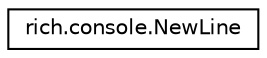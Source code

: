 digraph "Graphical Class Hierarchy"
{
 // LATEX_PDF_SIZE
  edge [fontname="Helvetica",fontsize="10",labelfontname="Helvetica",labelfontsize="10"];
  node [fontname="Helvetica",fontsize="10",shape=record];
  rankdir="LR";
  Node0 [label="rich.console.NewLine",height=0.2,width=0.4,color="black", fillcolor="white", style="filled",URL="$classrich_1_1console_1_1NewLine.html",tooltip=" "];
}
